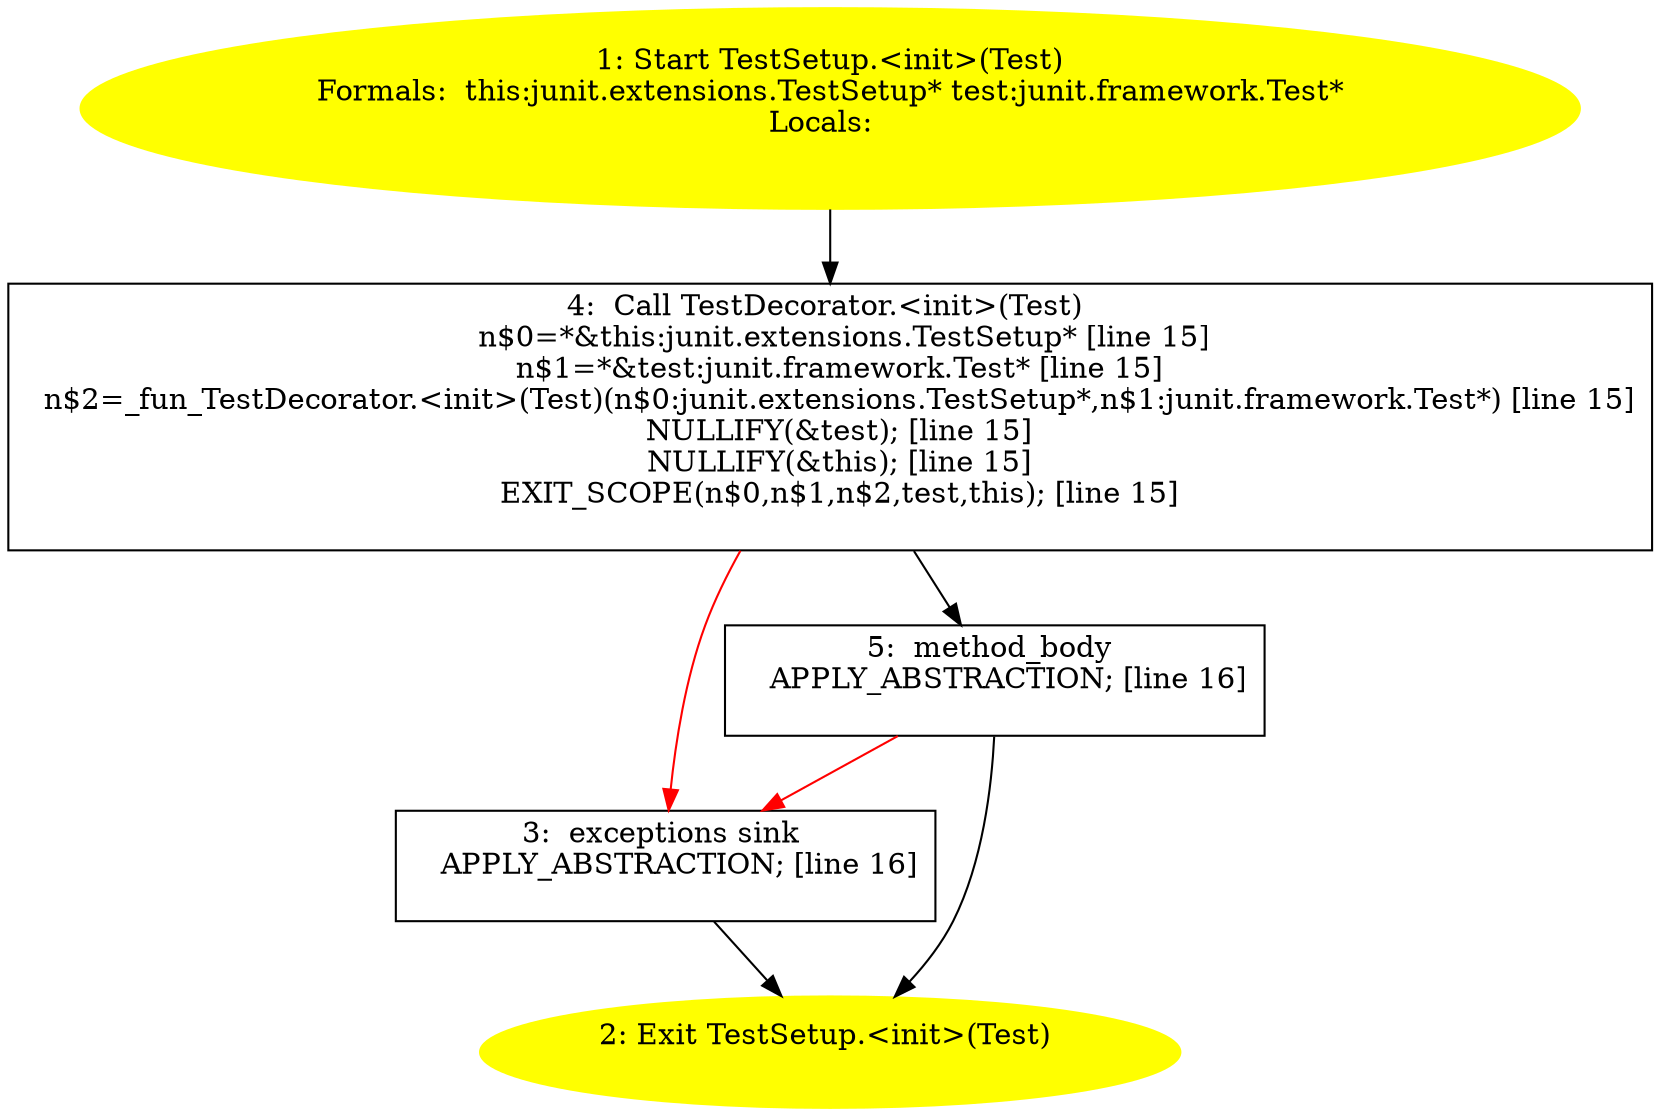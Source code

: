/* @generated */
digraph cfg {
"junit.extensions.TestSetup.<init>(junit.framework.Test).5582b892cd76d4d21b221ccdf82df04b_1" [label="1: Start TestSetup.<init>(Test)\nFormals:  this:junit.extensions.TestSetup* test:junit.framework.Test*\nLocals:  \n  " color=yellow style=filled]
	

	 "junit.extensions.TestSetup.<init>(junit.framework.Test).5582b892cd76d4d21b221ccdf82df04b_1" -> "junit.extensions.TestSetup.<init>(junit.framework.Test).5582b892cd76d4d21b221ccdf82df04b_4" ;
"junit.extensions.TestSetup.<init>(junit.framework.Test).5582b892cd76d4d21b221ccdf82df04b_2" [label="2: Exit TestSetup.<init>(Test) \n  " color=yellow style=filled]
	

"junit.extensions.TestSetup.<init>(junit.framework.Test).5582b892cd76d4d21b221ccdf82df04b_3" [label="3:  exceptions sink \n   APPLY_ABSTRACTION; [line 16]\n " shape="box"]
	

	 "junit.extensions.TestSetup.<init>(junit.framework.Test).5582b892cd76d4d21b221ccdf82df04b_3" -> "junit.extensions.TestSetup.<init>(junit.framework.Test).5582b892cd76d4d21b221ccdf82df04b_2" ;
"junit.extensions.TestSetup.<init>(junit.framework.Test).5582b892cd76d4d21b221ccdf82df04b_4" [label="4:  Call TestDecorator.<init>(Test) \n   n$0=*&this:junit.extensions.TestSetup* [line 15]\n  n$1=*&test:junit.framework.Test* [line 15]\n  n$2=_fun_TestDecorator.<init>(Test)(n$0:junit.extensions.TestSetup*,n$1:junit.framework.Test*) [line 15]\n  NULLIFY(&test); [line 15]\n  NULLIFY(&this); [line 15]\n  EXIT_SCOPE(n$0,n$1,n$2,test,this); [line 15]\n " shape="box"]
	

	 "junit.extensions.TestSetup.<init>(junit.framework.Test).5582b892cd76d4d21b221ccdf82df04b_4" -> "junit.extensions.TestSetup.<init>(junit.framework.Test).5582b892cd76d4d21b221ccdf82df04b_5" ;
	 "junit.extensions.TestSetup.<init>(junit.framework.Test).5582b892cd76d4d21b221ccdf82df04b_4" -> "junit.extensions.TestSetup.<init>(junit.framework.Test).5582b892cd76d4d21b221ccdf82df04b_3" [color="red" ];
"junit.extensions.TestSetup.<init>(junit.framework.Test).5582b892cd76d4d21b221ccdf82df04b_5" [label="5:  method_body \n   APPLY_ABSTRACTION; [line 16]\n " shape="box"]
	

	 "junit.extensions.TestSetup.<init>(junit.framework.Test).5582b892cd76d4d21b221ccdf82df04b_5" -> "junit.extensions.TestSetup.<init>(junit.framework.Test).5582b892cd76d4d21b221ccdf82df04b_2" ;
	 "junit.extensions.TestSetup.<init>(junit.framework.Test).5582b892cd76d4d21b221ccdf82df04b_5" -> "junit.extensions.TestSetup.<init>(junit.framework.Test).5582b892cd76d4d21b221ccdf82df04b_3" [color="red" ];
}
